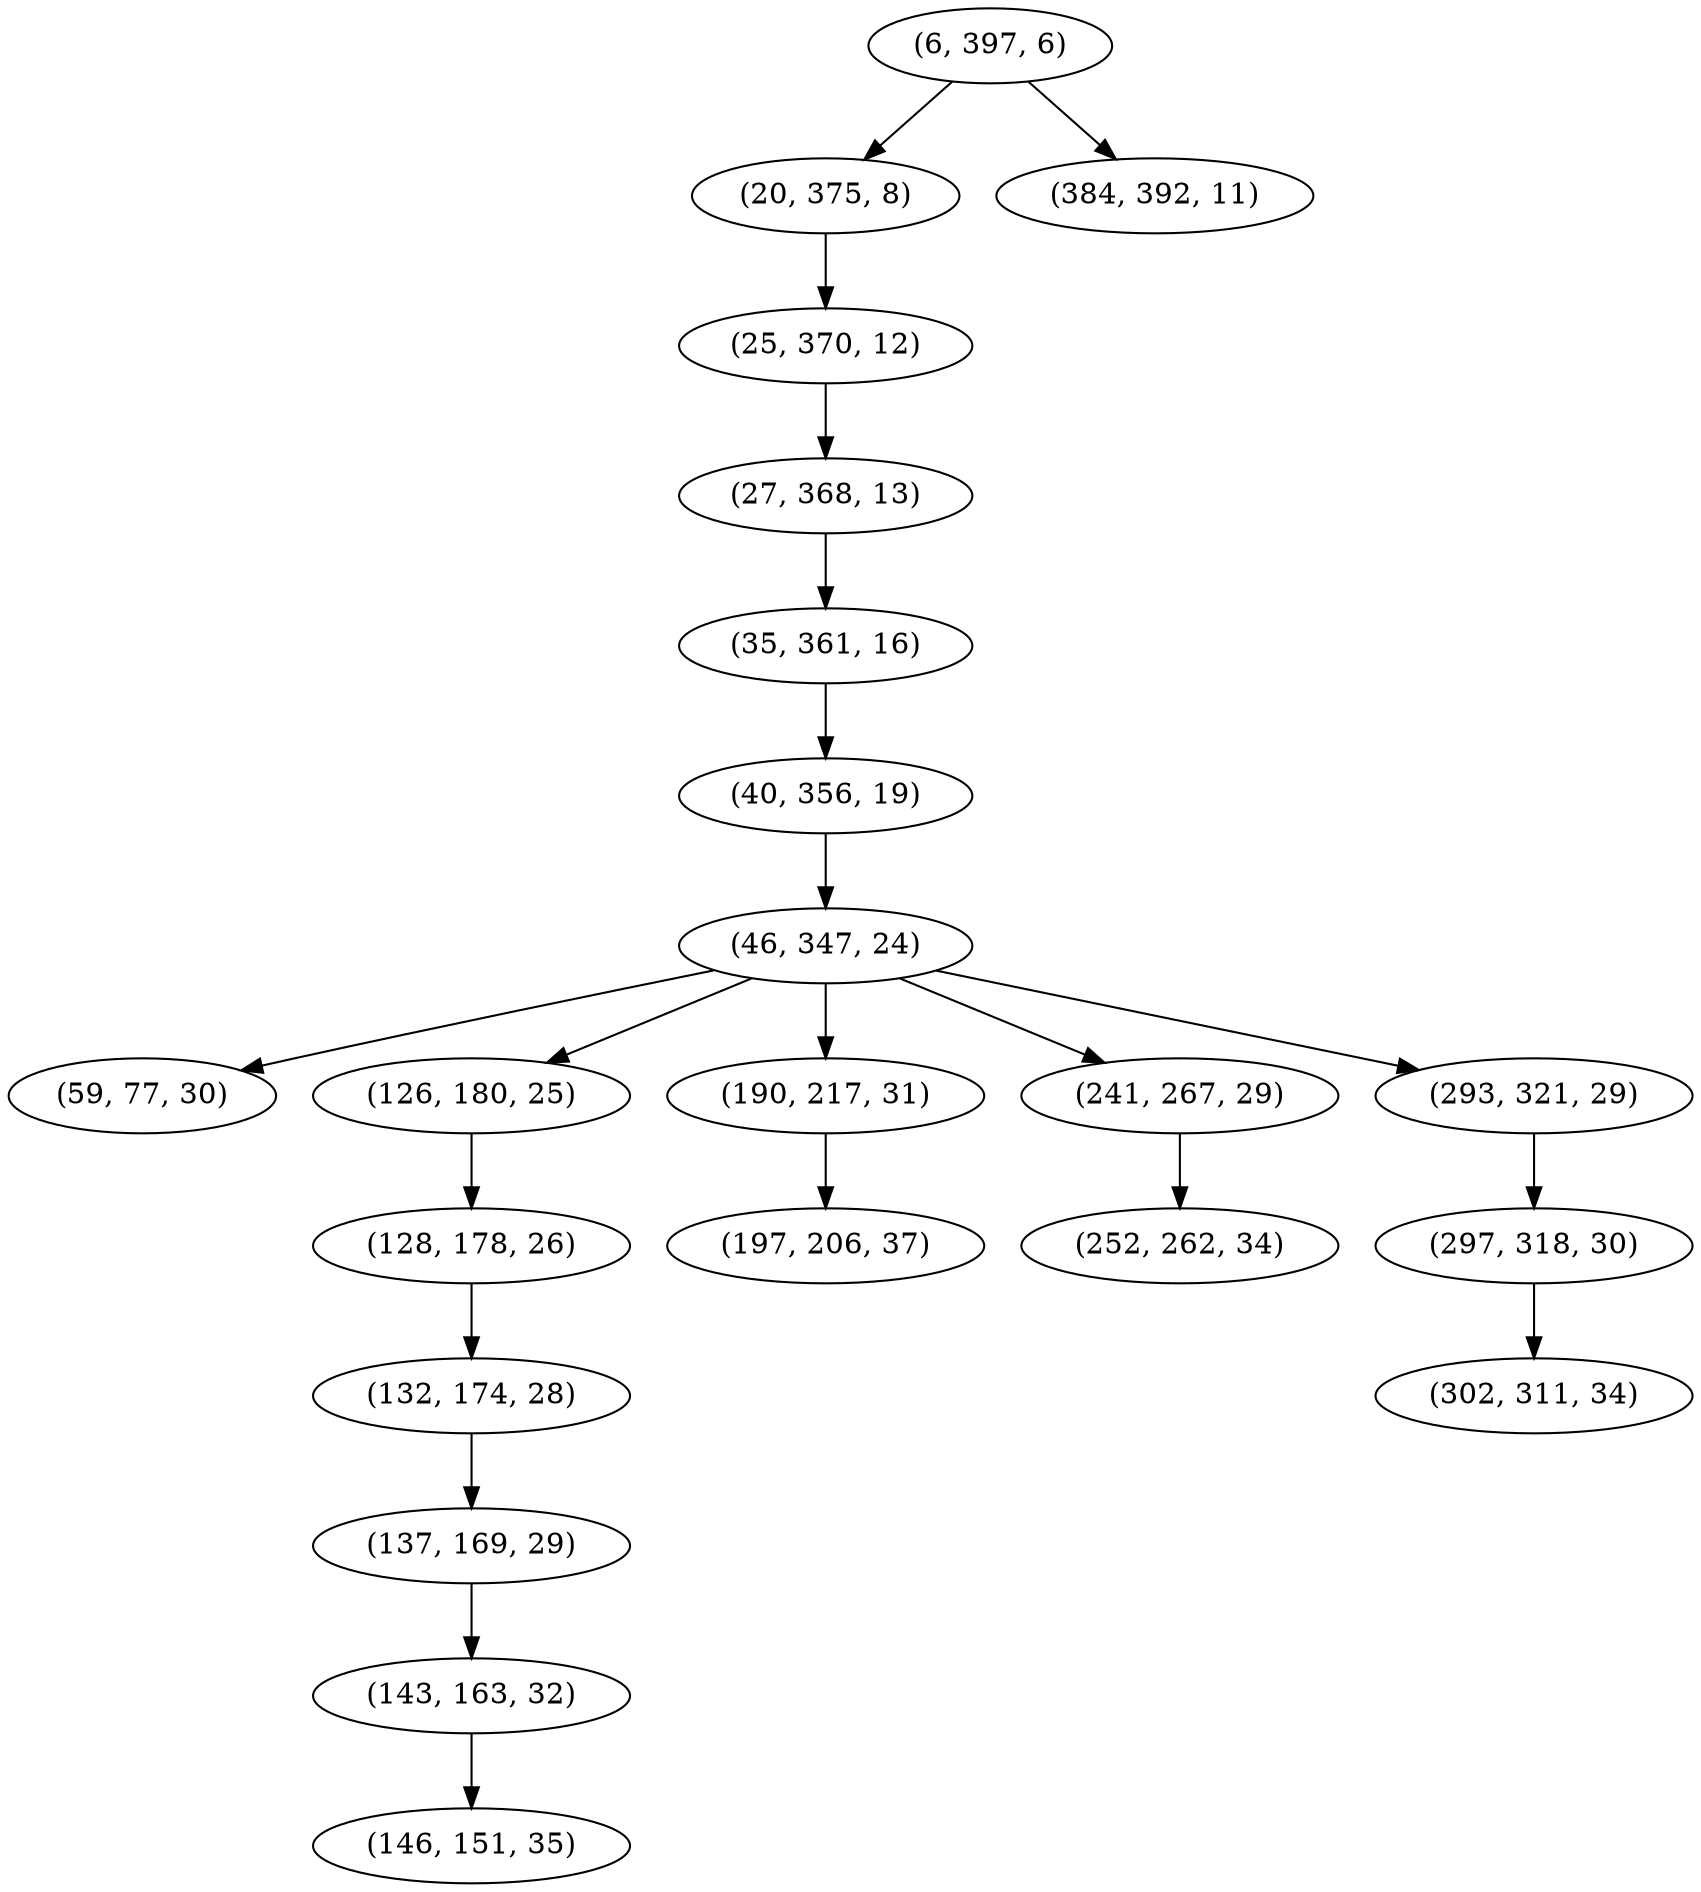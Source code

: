 digraph tree {
    "(6, 397, 6)";
    "(20, 375, 8)";
    "(25, 370, 12)";
    "(27, 368, 13)";
    "(35, 361, 16)";
    "(40, 356, 19)";
    "(46, 347, 24)";
    "(59, 77, 30)";
    "(126, 180, 25)";
    "(128, 178, 26)";
    "(132, 174, 28)";
    "(137, 169, 29)";
    "(143, 163, 32)";
    "(146, 151, 35)";
    "(190, 217, 31)";
    "(197, 206, 37)";
    "(241, 267, 29)";
    "(252, 262, 34)";
    "(293, 321, 29)";
    "(297, 318, 30)";
    "(302, 311, 34)";
    "(384, 392, 11)";
    "(6, 397, 6)" -> "(20, 375, 8)";
    "(6, 397, 6)" -> "(384, 392, 11)";
    "(20, 375, 8)" -> "(25, 370, 12)";
    "(25, 370, 12)" -> "(27, 368, 13)";
    "(27, 368, 13)" -> "(35, 361, 16)";
    "(35, 361, 16)" -> "(40, 356, 19)";
    "(40, 356, 19)" -> "(46, 347, 24)";
    "(46, 347, 24)" -> "(59, 77, 30)";
    "(46, 347, 24)" -> "(126, 180, 25)";
    "(46, 347, 24)" -> "(190, 217, 31)";
    "(46, 347, 24)" -> "(241, 267, 29)";
    "(46, 347, 24)" -> "(293, 321, 29)";
    "(126, 180, 25)" -> "(128, 178, 26)";
    "(128, 178, 26)" -> "(132, 174, 28)";
    "(132, 174, 28)" -> "(137, 169, 29)";
    "(137, 169, 29)" -> "(143, 163, 32)";
    "(143, 163, 32)" -> "(146, 151, 35)";
    "(190, 217, 31)" -> "(197, 206, 37)";
    "(241, 267, 29)" -> "(252, 262, 34)";
    "(293, 321, 29)" -> "(297, 318, 30)";
    "(297, 318, 30)" -> "(302, 311, 34)";
}
